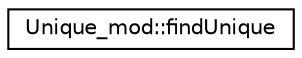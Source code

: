 digraph "Graphical Class Hierarchy"
{
 // LATEX_PDF_SIZE
  edge [fontname="Helvetica",fontsize="10",labelfontname="Helvetica",labelfontsize="10"];
  node [fontname="Helvetica",fontsize="10",shape=record];
  rankdir="LR";
  Node0 [label="Unique_mod::findUnique",height=0.2,width=0.4,color="black", fillcolor="white", style="filled",URL="$interfaceUnique__mod_1_1findUnique.html",tooltip=" "];
}

